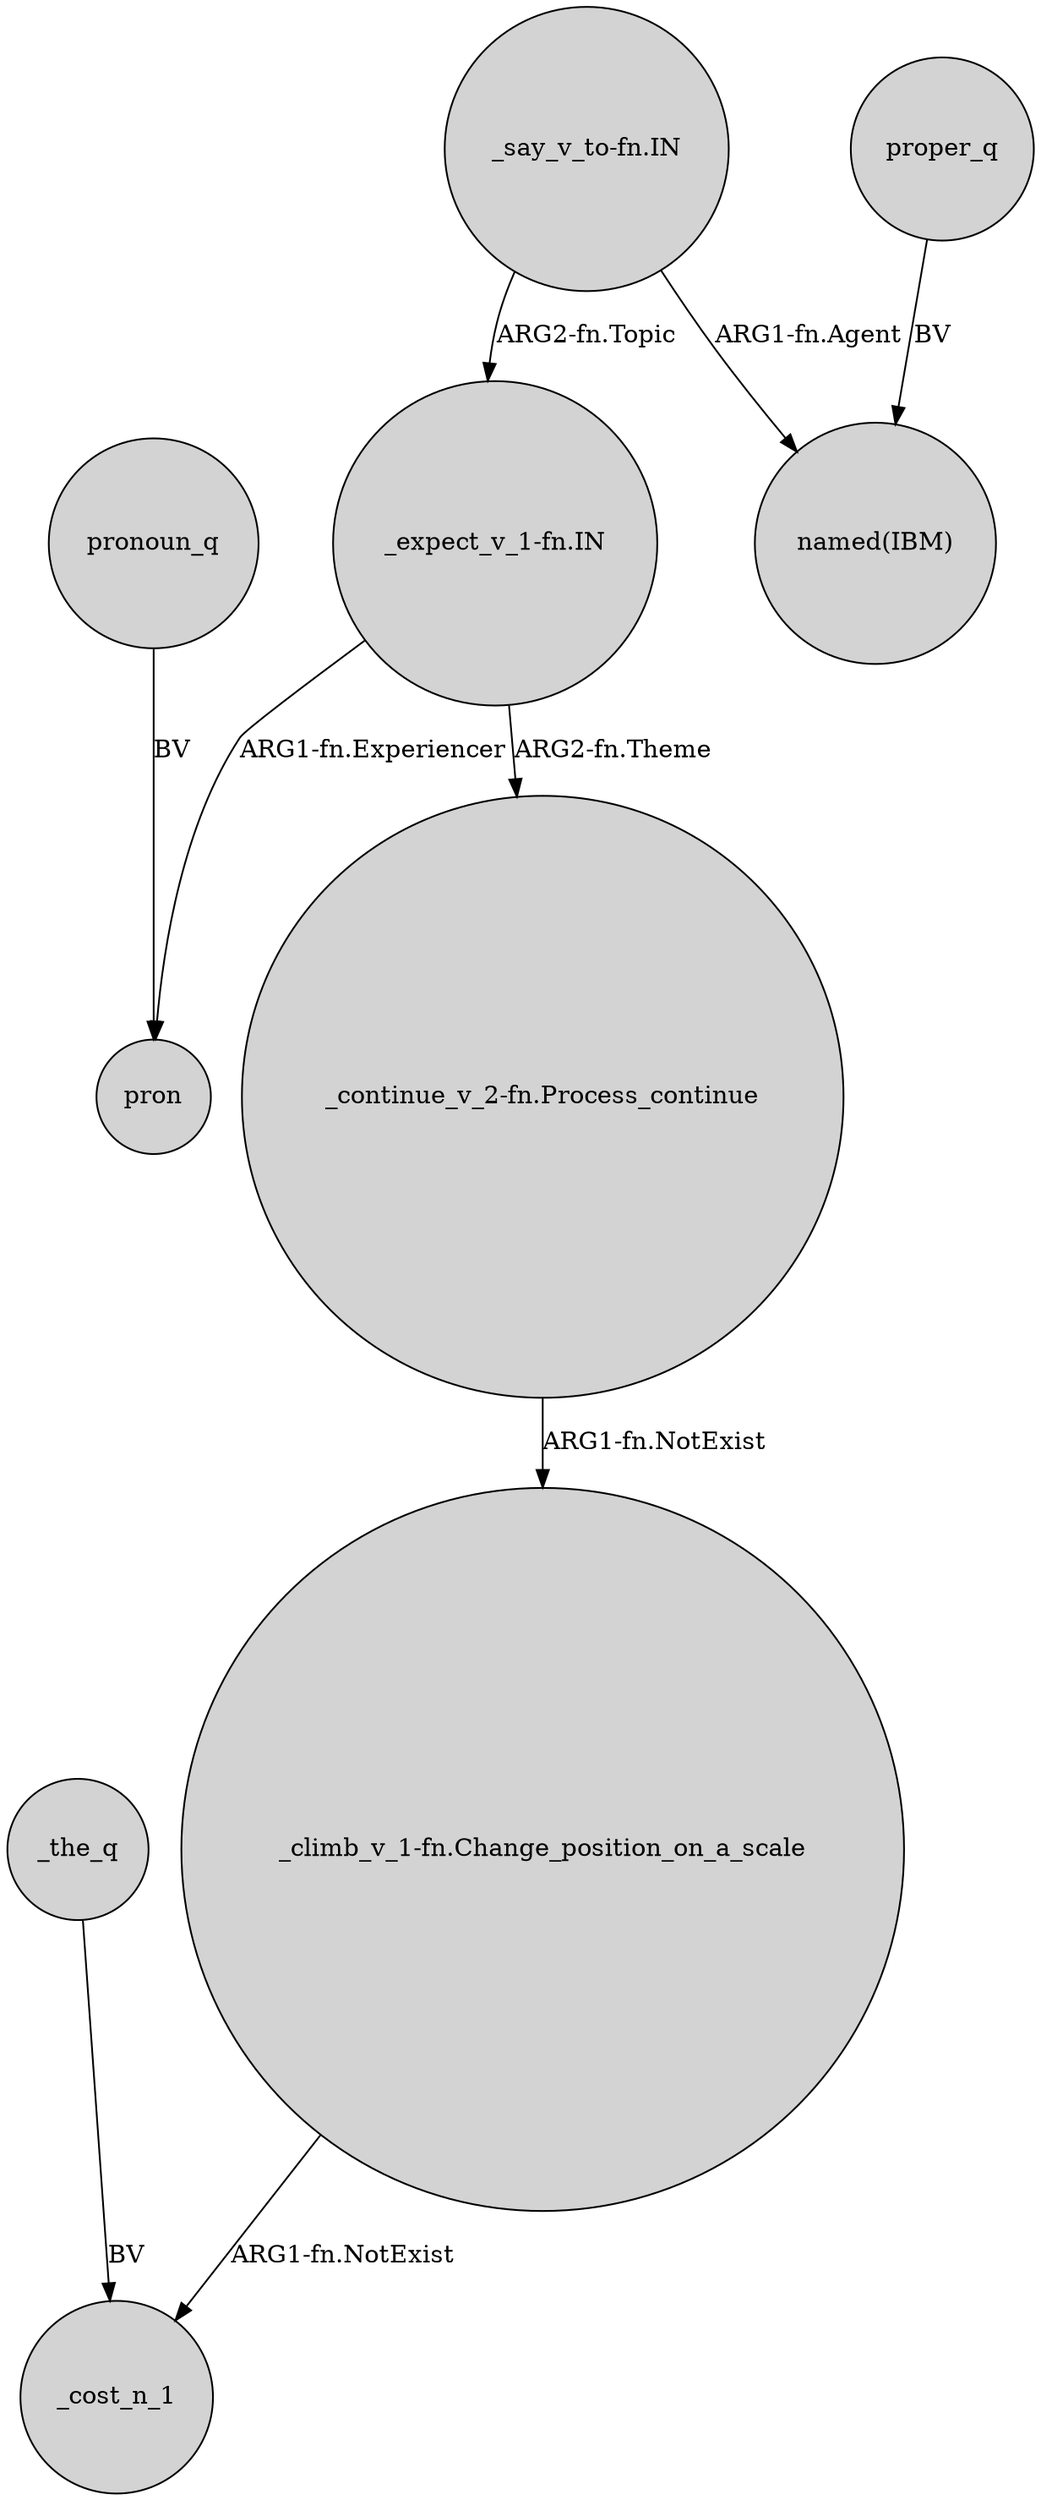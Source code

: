 digraph {
	node [shape=circle style=filled]
	"_expect_v_1-fn.IN" -> pron [label="ARG1-fn.Experiencer"]
	"_continue_v_2-fn.Process_continue" -> "_climb_v_1-fn.Change_position_on_a_scale" [label="ARG1-fn.NotExist"]
	"_say_v_to-fn.IN" -> "named(IBM)" [label="ARG1-fn.Agent"]
	"_say_v_to-fn.IN" -> "_expect_v_1-fn.IN" [label="ARG2-fn.Topic"]
	proper_q -> "named(IBM)" [label=BV]
	"_climb_v_1-fn.Change_position_on_a_scale" -> _cost_n_1 [label="ARG1-fn.NotExist"]
	"_expect_v_1-fn.IN" -> "_continue_v_2-fn.Process_continue" [label="ARG2-fn.Theme"]
	_the_q -> _cost_n_1 [label=BV]
	pronoun_q -> pron [label=BV]
}
